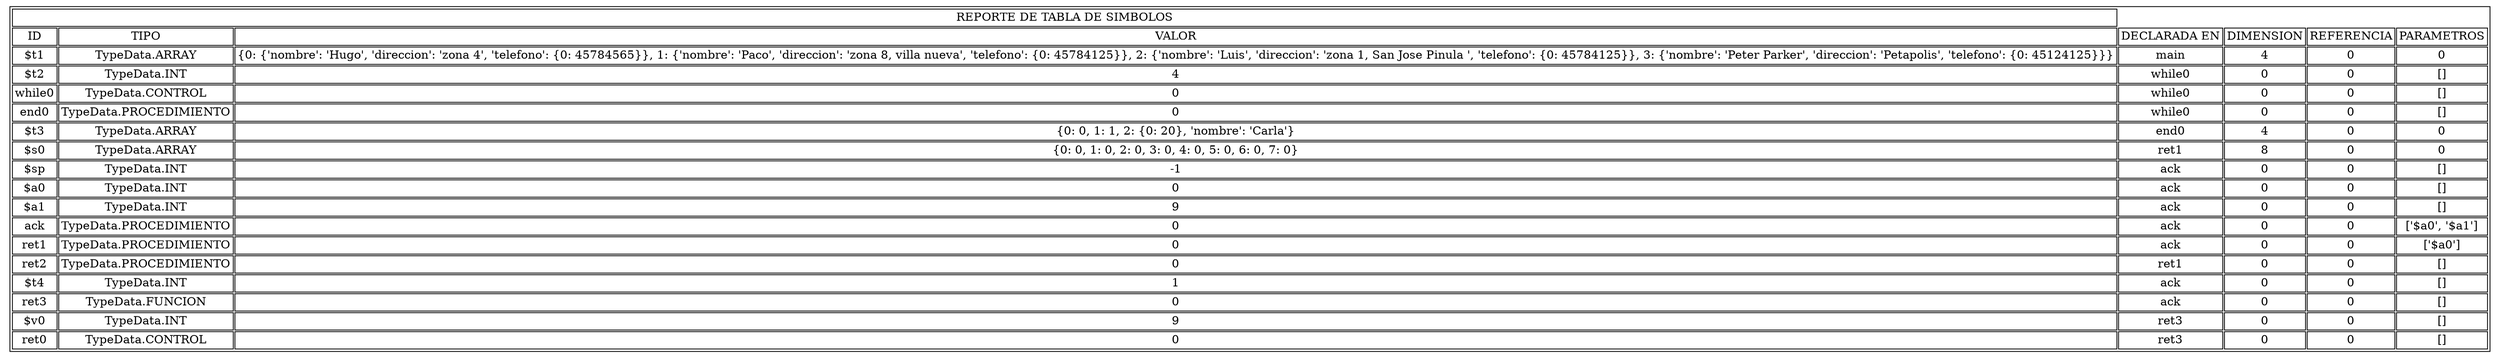 digraph H { parent [ shape=plaintext label=< <table border='1' cellborder='1'><tr><td colspan="3">REPORTE DE TABLA DE SIMBOLOS</td></tr><tr><td port='port_one'>ID</td><td port='port_two'>TIPO</td><td port='port_three'>VALOR</td><td port='port_four'>DECLARADA EN</td><td port='port_five'>DIMENSION</td><td port='port_six'>REFERENCIA</td><td port='port_seven'>PARAMETROS</td></tr><tr><td port='port_one'>$t1</td><td port='port_two'>TypeData.ARRAY</td><td port='port_three'>{0: {'nombre': 'Hugo', 'direccion': 'zona 4', 'telefono': {0: 45784565}}, 1: {'nombre': 'Paco', 'direccion': 'zona 8, villa nueva', 'telefono': {0: 45784125}}, 2: {'nombre': 'Luis', 'direccion': 'zona 1, San Jose Pinula ', 'telefono': {0: 45784125}}, 3: {'nombre': 'Peter Parker', 'direccion': 'Petapolis', 'telefono': {0: 45124125}}}</td><td port='port_four'>main</td><td port='port_five'>4</td><td port='port_six'>0</td><td port='port_seven'>0</td></tr><tr><td port='port_one'>$t2</td><td port='port_two'>TypeData.INT</td><td port='port_three'>4</td><td port='port_four'>while0</td><td port='port_five'>0</td><td port='port_six'>0</td><td port='port_seven'>[]</td></tr><tr><td port='port_one'>while0</td><td port='port_two'>TypeData.CONTROL</td><td port='port_three'>0</td><td port='port_four'>while0</td><td port='port_five'>0</td><td port='port_six'>0</td><td port='port_seven'>[]</td></tr><tr><td port='port_one'>end0</td><td port='port_two'>TypeData.PROCEDIMIENTO</td><td port='port_three'>0</td><td port='port_four'>while0</td><td port='port_five'>0</td><td port='port_six'>0</td><td port='port_seven'>[]</td></tr><tr><td port='port_one'>$t3</td><td port='port_two'>TypeData.ARRAY</td><td port='port_three'>{0: 0, 1: 1, 2: {0: 20}, 'nombre': 'Carla'}</td><td port='port_four'>end0</td><td port='port_five'>4</td><td port='port_six'>0</td><td port='port_seven'>0</td></tr><tr><td port='port_one'>$s0</td><td port='port_two'>TypeData.ARRAY</td><td port='port_three'>{0: 0, 1: 0, 2: 0, 3: 0, 4: 0, 5: 0, 6: 0, 7: 0}</td><td port='port_four'>ret1</td><td port='port_five'>8</td><td port='port_six'>0</td><td port='port_seven'>0</td></tr><tr><td port='port_one'>$sp</td><td port='port_two'>TypeData.INT</td><td port='port_three'>-1</td><td port='port_four'>ack</td><td port='port_five'>0</td><td port='port_six'>0</td><td port='port_seven'>[]</td></tr><tr><td port='port_one'>$a0</td><td port='port_two'>TypeData.INT</td><td port='port_three'>0</td><td port='port_four'>ack</td><td port='port_five'>0</td><td port='port_six'>0</td><td port='port_seven'>[]</td></tr><tr><td port='port_one'>$a1</td><td port='port_two'>TypeData.INT</td><td port='port_three'>9</td><td port='port_four'>ack</td><td port='port_five'>0</td><td port='port_six'>0</td><td port='port_seven'>[]</td></tr><tr><td port='port_one'>ack</td><td port='port_two'>TypeData.PROCEDIMIENTO</td><td port='port_three'>0</td><td port='port_four'>ack</td><td port='port_five'>0</td><td port='port_six'>0</td><td port='port_seven'>['$a0', '$a1']</td></tr><tr><td port='port_one'>ret1</td><td port='port_two'>TypeData.PROCEDIMIENTO</td><td port='port_three'>0</td><td port='port_four'>ack</td><td port='port_five'>0</td><td port='port_six'>0</td><td port='port_seven'>['$a0']</td></tr><tr><td port='port_one'>ret2</td><td port='port_two'>TypeData.PROCEDIMIENTO</td><td port='port_three'>0</td><td port='port_four'>ret1</td><td port='port_five'>0</td><td port='port_six'>0</td><td port='port_seven'>[]</td></tr><tr><td port='port_one'>$t4</td><td port='port_two'>TypeData.INT</td><td port='port_three'>1</td><td port='port_four'>ack</td><td port='port_five'>0</td><td port='port_six'>0</td><td port='port_seven'>[]</td></tr><tr><td port='port_one'>ret3</td><td port='port_two'>TypeData.FUNCION</td><td port='port_three'>0</td><td port='port_four'>ack</td><td port='port_five'>0</td><td port='port_six'>0</td><td port='port_seven'>[]</td></tr><tr><td port='port_one'>$v0</td><td port='port_two'>TypeData.INT</td><td port='port_three'>9</td><td port='port_four'>ret3</td><td port='port_five'>0</td><td port='port_six'>0</td><td port='port_seven'>[]</td></tr><tr><td port='port_one'>ret0</td><td port='port_two'>TypeData.CONTROL</td><td port='port_three'>0</td><td port='port_four'>ret3</td><td port='port_five'>0</td><td port='port_six'>0</td><td port='port_seven'>[]</td></tr></table> >]; }